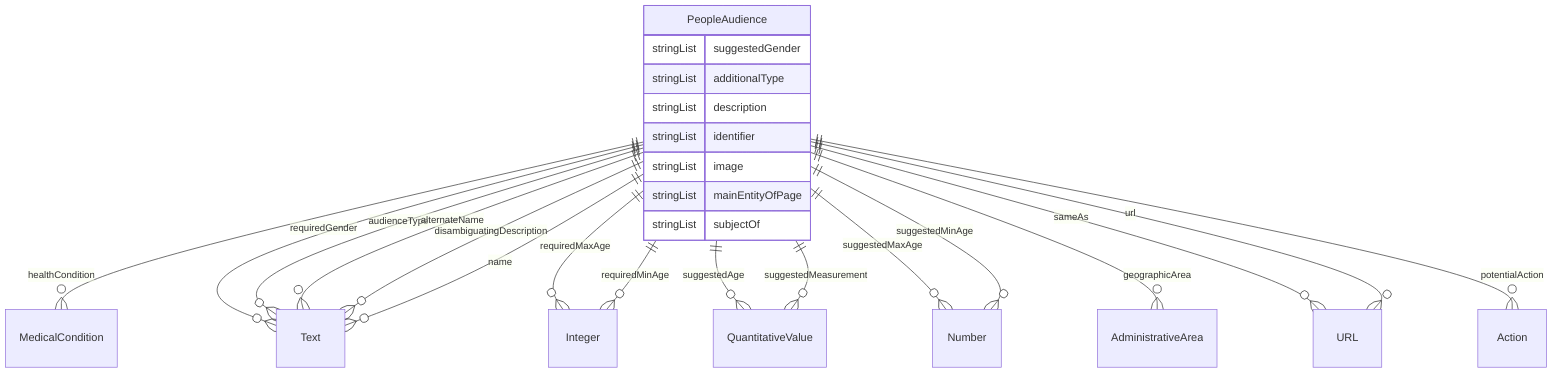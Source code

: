 erDiagram
PeopleAudience {
    stringList suggestedGender  
    stringList additionalType  
    stringList description  
    stringList identifier  
    stringList image  
    stringList mainEntityOfPage  
    stringList subjectOf  
}

PeopleAudience ||--}o MedicalCondition : "healthCondition"
PeopleAudience ||--}o Text : "requiredGender"
PeopleAudience ||--}o Integer : "requiredMaxAge"
PeopleAudience ||--}o Integer : "requiredMinAge"
PeopleAudience ||--}o QuantitativeValue : "suggestedAge"
PeopleAudience ||--}o Number : "suggestedMaxAge"
PeopleAudience ||--}o QuantitativeValue : "suggestedMeasurement"
PeopleAudience ||--}o Number : "suggestedMinAge"
PeopleAudience ||--}o Text : "audienceType"
PeopleAudience ||--}o AdministrativeArea : "geographicArea"
PeopleAudience ||--}o Text : "alternateName"
PeopleAudience ||--}o Text : "disambiguatingDescription"
PeopleAudience ||--}o Text : "name"
PeopleAudience ||--}o URL : "sameAs"
PeopleAudience ||--}o Action : "potentialAction"
PeopleAudience ||--}o URL : "url"